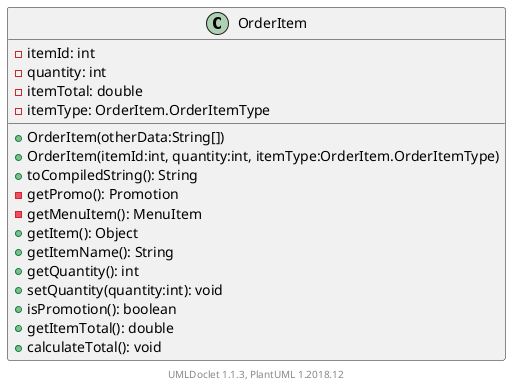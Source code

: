 @startuml

    class OrderItem [[../sg/edu/ntu/scse/cz2002/features/OrderItem.html]] {
        -itemId: int
        -quantity: int
        -itemTotal: double
        -itemType: OrderItem.OrderItemType
        +OrderItem(otherData:String[])
        +OrderItem(itemId:int, quantity:int, itemType:OrderItem.OrderItemType)
        +toCompiledString(): String
        -getPromo(): Promotion
        -getMenuItem(): MenuItem
        +getItem(): Object
        +getItemName(): String
        +getQuantity(): int
        +setQuantity(quantity:int): void
        +isPromotion(): boolean
        +getItemTotal(): double
        +calculateTotal(): void
    }


    center footer UMLDoclet 1.1.3, PlantUML 1.2018.12
@enduml
